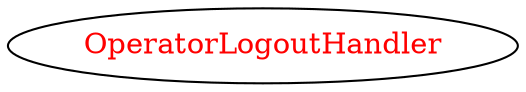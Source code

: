 digraph dependencyGraph {
 concentrate=true;
 ranksep="2.0";
 rankdir="LR"; 
 splines="ortho";
"OperatorLogoutHandler" [fontcolor="red"];
}